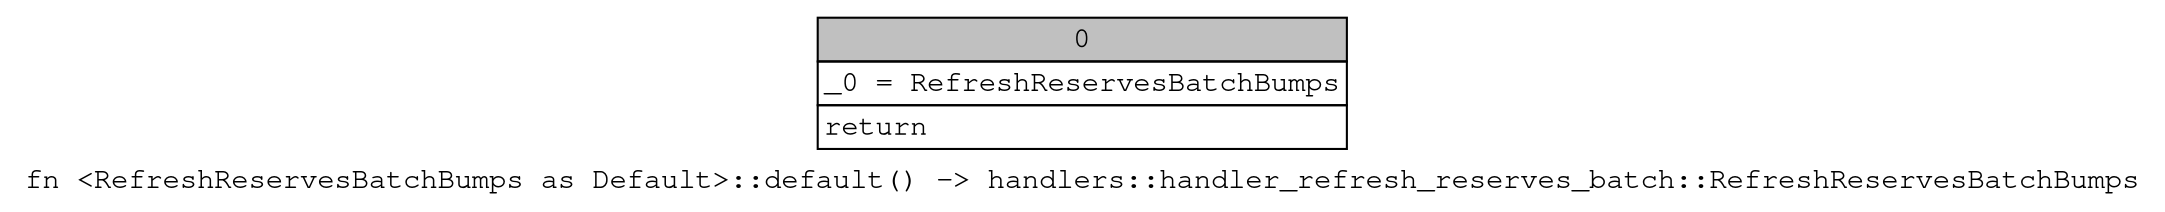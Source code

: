 digraph Mir_0_5260 {
    graph [fontname="Courier, monospace"];
    node [fontname="Courier, monospace"];
    edge [fontname="Courier, monospace"];
    label=<fn &lt;RefreshReservesBatchBumps as Default&gt;::default() -&gt; handlers::handler_refresh_reserves_batch::RefreshReservesBatchBumps<br align="left"/>>;
    bb0__0_5260 [shape="none", label=<<table border="0" cellborder="1" cellspacing="0"><tr><td bgcolor="gray" align="center" colspan="1">0</td></tr><tr><td align="left" balign="left">_0 = RefreshReservesBatchBumps<br/></td></tr><tr><td align="left">return</td></tr></table>>];
}
